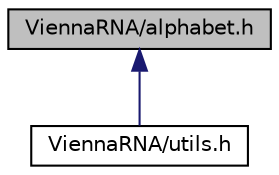 digraph "ViennaRNA/alphabet.h"
{
 // INTERACTIVE_SVG=YES
 // LATEX_PDF_SIZE
  bgcolor="transparent";
  edge [fontname="Helvetica",fontsize="10",labelfontname="Helvetica",labelfontsize="10"];
  node [fontname="Helvetica",fontsize="10",shape=record];
  Node17 [label="ViennaRNA/alphabet.h",height=0.2,width=0.4,color="black", fillcolor="grey75", style="filled", fontcolor="black",tooltip="Functions to process, convert, and generally handle different nucleotide and/or base pair alphabets."];
  Node17 -> Node18 [dir="back",color="midnightblue",fontsize="10",style="solid"];
  Node18 [label="ViennaRNA/utils.h",height=0.2,width=0.4,color="black",URL="$utils_8h.html",tooltip="Use ViennaRNA/utils/basic.h instead."];
}
